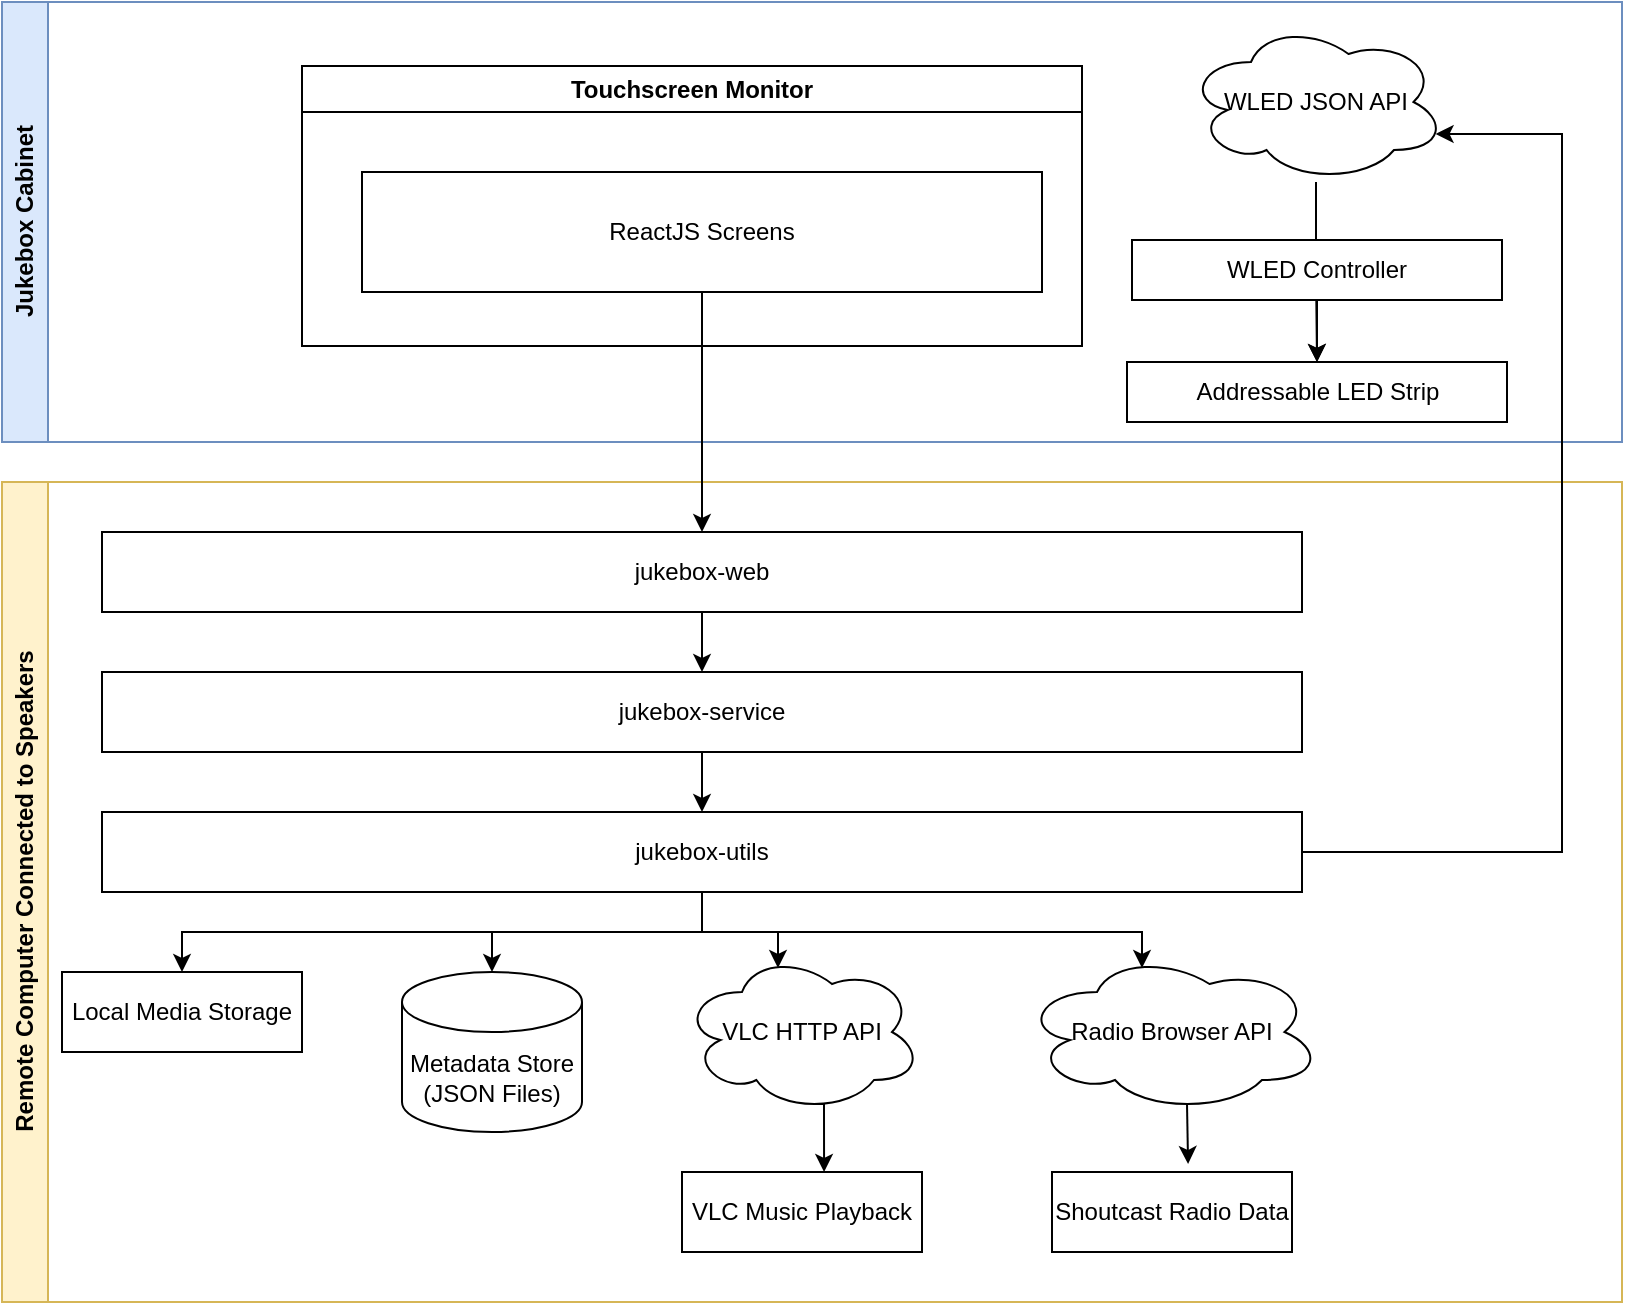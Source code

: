 <mxfile version="20.5.3" type="device"><diagram id="RpI-IQ6WisyMtoPgnH55" name="Page-1"><mxGraphModel dx="1426" dy="687" grid="1" gridSize="10" guides="1" tooltips="1" connect="1" arrows="1" fold="1" page="1" pageScale="1" pageWidth="850" pageHeight="1100" math="0" shadow="0"><root><mxCell id="0"/><mxCell id="1" parent="0"/><mxCell id="zZosg6zdUVWQyVtGsHKc-57" value="&lt;div&gt;Jukebox Cabinet&lt;/div&gt;" style="swimlane;horizontal=0;whiteSpace=wrap;html=1;fillColor=#dae8fc;strokeColor=#6c8ebf;fillStyle=solid;" vertex="1" parent="1"><mxGeometry x="20" y="30" width="810" height="220" as="geometry"/></mxCell><mxCell id="zZosg6zdUVWQyVtGsHKc-56" value="ReactJS Screens" style="rounded=0;whiteSpace=wrap;html=1;" vertex="1" parent="zZosg6zdUVWQyVtGsHKc-57"><mxGeometry x="180" y="85" width="340" height="60" as="geometry"/></mxCell><mxCell id="zZosg6zdUVWQyVtGsHKc-63" value="" style="edgeStyle=orthogonalEdgeStyle;rounded=0;orthogonalLoop=1;jettySize=auto;html=1;" edge="1" parent="zZosg6zdUVWQyVtGsHKc-57" source="zZosg6zdUVWQyVtGsHKc-22" target="zZosg6zdUVWQyVtGsHKc-24"><mxGeometry relative="1" as="geometry"/></mxCell><mxCell id="zZosg6zdUVWQyVtGsHKc-22" value="WLED JSON API" style="ellipse;shape=cloud;whiteSpace=wrap;html=1;" vertex="1" parent="zZosg6zdUVWQyVtGsHKc-57"><mxGeometry x="592" y="10" width="130" height="80" as="geometry"/></mxCell><mxCell id="zZosg6zdUVWQyVtGsHKc-62" value="" style="edgeStyle=orthogonalEdgeStyle;rounded=0;orthogonalLoop=1;jettySize=auto;html=1;" edge="1" parent="zZosg6zdUVWQyVtGsHKc-57" source="zZosg6zdUVWQyVtGsHKc-23" target="zZosg6zdUVWQyVtGsHKc-24"><mxGeometry relative="1" as="geometry"/></mxCell><mxCell id="zZosg6zdUVWQyVtGsHKc-23" value="WLED Controller" style="rounded=0;whiteSpace=wrap;html=1;" vertex="1" parent="zZosg6zdUVWQyVtGsHKc-57"><mxGeometry x="565" y="119" width="185" height="30" as="geometry"/></mxCell><mxCell id="zZosg6zdUVWQyVtGsHKc-24" value="Addressable LED Strip" style="rounded=0;whiteSpace=wrap;html=1;" vertex="1" parent="zZosg6zdUVWQyVtGsHKc-57"><mxGeometry x="562.5" y="180" width="190" height="30" as="geometry"/></mxCell><mxCell id="zZosg6zdUVWQyVtGsHKc-67" value="Touchscreen Monitor" style="swimlane;whiteSpace=wrap;html=1;" vertex="1" parent="zZosg6zdUVWQyVtGsHKc-57"><mxGeometry x="150" y="32" width="390" height="140" as="geometry"/></mxCell><mxCell id="zZosg6zdUVWQyVtGsHKc-58" value="&lt;div&gt;Remote Computer Connected to Speakers&lt;/div&gt;" style="swimlane;horizontal=0;whiteSpace=wrap;html=1;fillColor=#fff2cc;strokeColor=#d6b656;" vertex="1" parent="1"><mxGeometry x="20" y="270" width="810" height="410" as="geometry"/></mxCell><mxCell id="zZosg6zdUVWQyVtGsHKc-18" value="&lt;div&gt;Metadata Store (JSON Files)&lt;/div&gt;" style="shape=cylinder3;whiteSpace=wrap;html=1;boundedLbl=1;backgroundOutline=1;size=15;" vertex="1" parent="zZosg6zdUVWQyVtGsHKc-58"><mxGeometry x="200" y="245" width="90" height="80" as="geometry"/></mxCell><mxCell id="zZosg6zdUVWQyVtGsHKc-19" value="VLC HTTP API" style="ellipse;shape=cloud;whiteSpace=wrap;html=1;" vertex="1" parent="zZosg6zdUVWQyVtGsHKc-58"><mxGeometry x="340" y="235" width="120" height="80" as="geometry"/></mxCell><mxCell id="zZosg6zdUVWQyVtGsHKc-20" value="VLC Music Playback" style="rounded=0;whiteSpace=wrap;html=1;" vertex="1" parent="zZosg6zdUVWQyVtGsHKc-58"><mxGeometry x="340" y="345" width="120" height="40" as="geometry"/></mxCell><mxCell id="zZosg6zdUVWQyVtGsHKc-32" style="edgeStyle=orthogonalEdgeStyle;rounded=0;orthogonalLoop=1;jettySize=auto;html=1;exitX=0.55;exitY=0.95;exitDx=0;exitDy=0;exitPerimeter=0;entryX=0.592;entryY=0;entryDx=0;entryDy=0;entryPerimeter=0;" edge="1" parent="zZosg6zdUVWQyVtGsHKc-58" source="zZosg6zdUVWQyVtGsHKc-19" target="zZosg6zdUVWQyVtGsHKc-20"><mxGeometry relative="1" as="geometry"/></mxCell><mxCell id="zZosg6zdUVWQyVtGsHKc-37" style="edgeStyle=orthogonalEdgeStyle;rounded=0;orthogonalLoop=1;jettySize=auto;html=1;exitX=0.5;exitY=1;exitDx=0;exitDy=0;entryX=0.5;entryY=0;entryDx=0;entryDy=0;entryPerimeter=0;" edge="1" parent="zZosg6zdUVWQyVtGsHKc-58" source="zZosg6zdUVWQyVtGsHKc-21" target="zZosg6zdUVWQyVtGsHKc-18"><mxGeometry relative="1" as="geometry"/></mxCell><mxCell id="zZosg6zdUVWQyVtGsHKc-47" style="edgeStyle=orthogonalEdgeStyle;rounded=0;orthogonalLoop=1;jettySize=auto;html=1;entryX=0.4;entryY=0.1;entryDx=0;entryDy=0;entryPerimeter=0;" edge="1" parent="zZosg6zdUVWQyVtGsHKc-58" source="zZosg6zdUVWQyVtGsHKc-21" target="zZosg6zdUVWQyVtGsHKc-19"><mxGeometry relative="1" as="geometry"/></mxCell><mxCell id="zZosg6zdUVWQyVtGsHKc-21" value="jukebox-utils" style="rounded=0;whiteSpace=wrap;html=1;points=[[0,0,0,0,0],[0,0.25,0,0,0],[0,0.5,0,0,0],[0,0.75,0,0,0],[0,1,0,0,0],[0.12,1,0,0,2],[0.25,0,0,0,0],[0.5,0,0,0,0],[0.5,1,0,0,0],[0.75,0,0,0,0],[0.75,1,0,0,0],[1,0,0,0,0],[1,0.25,0,0,0],[1,0.5,0,0,0],[1,0.75,0,0,0],[1,1,0,0,0]];" vertex="1" parent="zZosg6zdUVWQyVtGsHKc-58"><mxGeometry x="50" y="165" width="600" height="40" as="geometry"/></mxCell><mxCell id="zZosg6zdUVWQyVtGsHKc-25" value="&lt;div&gt;Radio Browser API&lt;br&gt;&lt;/div&gt;" style="ellipse;shape=cloud;whiteSpace=wrap;html=1;" vertex="1" parent="zZosg6zdUVWQyVtGsHKc-58"><mxGeometry x="510" y="235" width="150" height="80" as="geometry"/></mxCell><mxCell id="zZosg6zdUVWQyVtGsHKc-48" style="edgeStyle=orthogonalEdgeStyle;rounded=0;orthogonalLoop=1;jettySize=auto;html=1;entryX=0.4;entryY=0.1;entryDx=0;entryDy=0;entryPerimeter=0;" edge="1" parent="zZosg6zdUVWQyVtGsHKc-58" source="zZosg6zdUVWQyVtGsHKc-21" target="zZosg6zdUVWQyVtGsHKc-25"><mxGeometry relative="1" as="geometry"/></mxCell><mxCell id="zZosg6zdUVWQyVtGsHKc-27" value="Local Media Storage" style="rounded=0;whiteSpace=wrap;html=1;" vertex="1" parent="zZosg6zdUVWQyVtGsHKc-58"><mxGeometry x="30" y="245" width="120" height="40" as="geometry"/></mxCell><mxCell id="zZosg6zdUVWQyVtGsHKc-46" style="edgeStyle=orthogonalEdgeStyle;rounded=0;orthogonalLoop=1;jettySize=auto;html=1;entryX=0.5;entryY=0;entryDx=0;entryDy=0;" edge="1" parent="zZosg6zdUVWQyVtGsHKc-58" source="zZosg6zdUVWQyVtGsHKc-21" target="zZosg6zdUVWQyVtGsHKc-27"><mxGeometry relative="1" as="geometry"/></mxCell><mxCell id="zZosg6zdUVWQyVtGsHKc-28" value="Shoutcast Radio Data" style="rounded=0;whiteSpace=wrap;html=1;" vertex="1" parent="zZosg6zdUVWQyVtGsHKc-58"><mxGeometry x="525" y="345" width="120" height="40" as="geometry"/></mxCell><mxCell id="zZosg6zdUVWQyVtGsHKc-33" style="edgeStyle=orthogonalEdgeStyle;rounded=0;orthogonalLoop=1;jettySize=auto;html=1;exitX=0.55;exitY=0.95;exitDx=0;exitDy=0;exitPerimeter=0;entryX=0.567;entryY=-0.1;entryDx=0;entryDy=0;entryPerimeter=0;" edge="1" parent="zZosg6zdUVWQyVtGsHKc-58" source="zZosg6zdUVWQyVtGsHKc-25" target="zZosg6zdUVWQyVtGsHKc-28"><mxGeometry relative="1" as="geometry"/></mxCell><mxCell id="zZosg6zdUVWQyVtGsHKc-51" value="" style="edgeStyle=orthogonalEdgeStyle;rounded=0;orthogonalLoop=1;jettySize=auto;html=1;" edge="1" parent="zZosg6zdUVWQyVtGsHKc-58" source="zZosg6zdUVWQyVtGsHKc-50" target="zZosg6zdUVWQyVtGsHKc-21"><mxGeometry relative="1" as="geometry"/></mxCell><mxCell id="zZosg6zdUVWQyVtGsHKc-50" value="jukebox-service" style="rounded=0;whiteSpace=wrap;html=1;points=[[0,0,0,0,0],[0,0.25,0,0,0],[0,0.5,0,0,0],[0,0.75,0,0,0],[0,1,0,0,0],[0.12,1,0,0,2],[0.25,0,0,0,0],[0.5,0,0,0,0],[0.5,1,0,0,0],[0.75,0,0,0,0],[0.75,1,0,0,0],[1,0,0,0,0],[1,0.25,0,0,0],[1,0.5,0,0,0],[1,0.75,0,0,0],[1,1,0,0,0]];" vertex="1" parent="zZosg6zdUVWQyVtGsHKc-58"><mxGeometry x="50" y="95" width="600" height="40" as="geometry"/></mxCell><mxCell id="zZosg6zdUVWQyVtGsHKc-54" style="edgeStyle=orthogonalEdgeStyle;rounded=0;orthogonalLoop=1;jettySize=auto;html=1;exitX=0.5;exitY=1;exitDx=0;exitDy=0;exitPerimeter=0;entryX=0.5;entryY=0;entryDx=0;entryDy=0;entryPerimeter=0;" edge="1" parent="zZosg6zdUVWQyVtGsHKc-58" source="zZosg6zdUVWQyVtGsHKc-53" target="zZosg6zdUVWQyVtGsHKc-50"><mxGeometry relative="1" as="geometry"/></mxCell><mxCell id="zZosg6zdUVWQyVtGsHKc-53" value="jukebox-web" style="rounded=0;whiteSpace=wrap;html=1;points=[[0,0,0,0,0],[0,0.25,0,0,0],[0,0.5,0,0,0],[0,0.75,0,0,0],[0,1,0,0,0],[0.12,1,0,0,2],[0.25,0,0,0,0],[0.5,0,0,0,0],[0.5,1,0,0,0],[0.75,0,0,0,0],[0.75,1,0,0,0],[1,0,0,0,0],[1,0.25,0,0,0],[1,0.5,0,0,0],[1,0.75,0,0,0],[1,1,0,0,0]];" vertex="1" parent="zZosg6zdUVWQyVtGsHKc-58"><mxGeometry x="50" y="25" width="600" height="40" as="geometry"/></mxCell><mxCell id="zZosg6zdUVWQyVtGsHKc-61" style="edgeStyle=orthogonalEdgeStyle;rounded=0;orthogonalLoop=1;jettySize=auto;html=1;entryX=0.5;entryY=0;entryDx=0;entryDy=0;entryPerimeter=0;" edge="1" parent="1" source="zZosg6zdUVWQyVtGsHKc-56" target="zZosg6zdUVWQyVtGsHKc-53"><mxGeometry relative="1" as="geometry"/></mxCell><mxCell id="zZosg6zdUVWQyVtGsHKc-65" style="edgeStyle=orthogonalEdgeStyle;rounded=0;orthogonalLoop=1;jettySize=auto;html=1;exitX=1;exitY=0.5;exitDx=0;exitDy=0;exitPerimeter=0;entryX=0.96;entryY=0.7;entryDx=0;entryDy=0;entryPerimeter=0;" edge="1" parent="1" source="zZosg6zdUVWQyVtGsHKc-21" target="zZosg6zdUVWQyVtGsHKc-22"><mxGeometry relative="1" as="geometry"><Array as="points"><mxPoint x="800" y="455"/><mxPoint x="800" y="96"/></Array></mxGeometry></mxCell></root></mxGraphModel></diagram></mxfile>